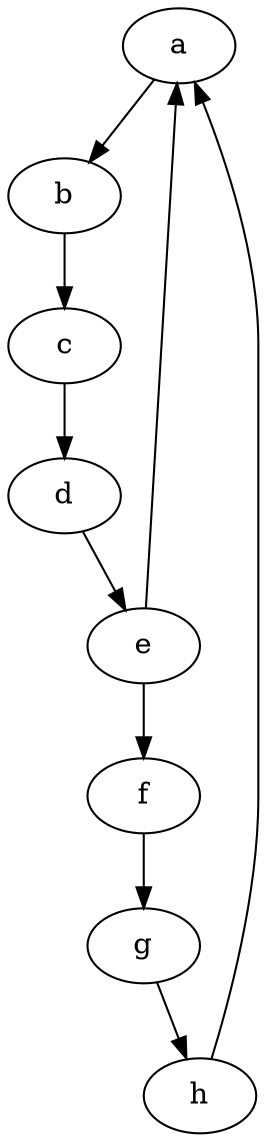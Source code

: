 digraph G {
    "a" [type=P, alive=n];
    "b" [type=B, alive=n];
    "c" [type=C, alive=n];
    "d" [type=B, alive=n];
    "e" [type=P, alive=n];
    "f" [type=B, alive=n];
    "g" [type=C, alive=n];
    "h" [type=B, alive=n];
    "a" -> "b";
    "b" -> "c";
    "c" -> "d";
    "d" -> "e";
    "e" -> "f";
    "f" -> "g";
    "g" -> "h";
    "h" -> "a";
    "e" -> "a";
}
